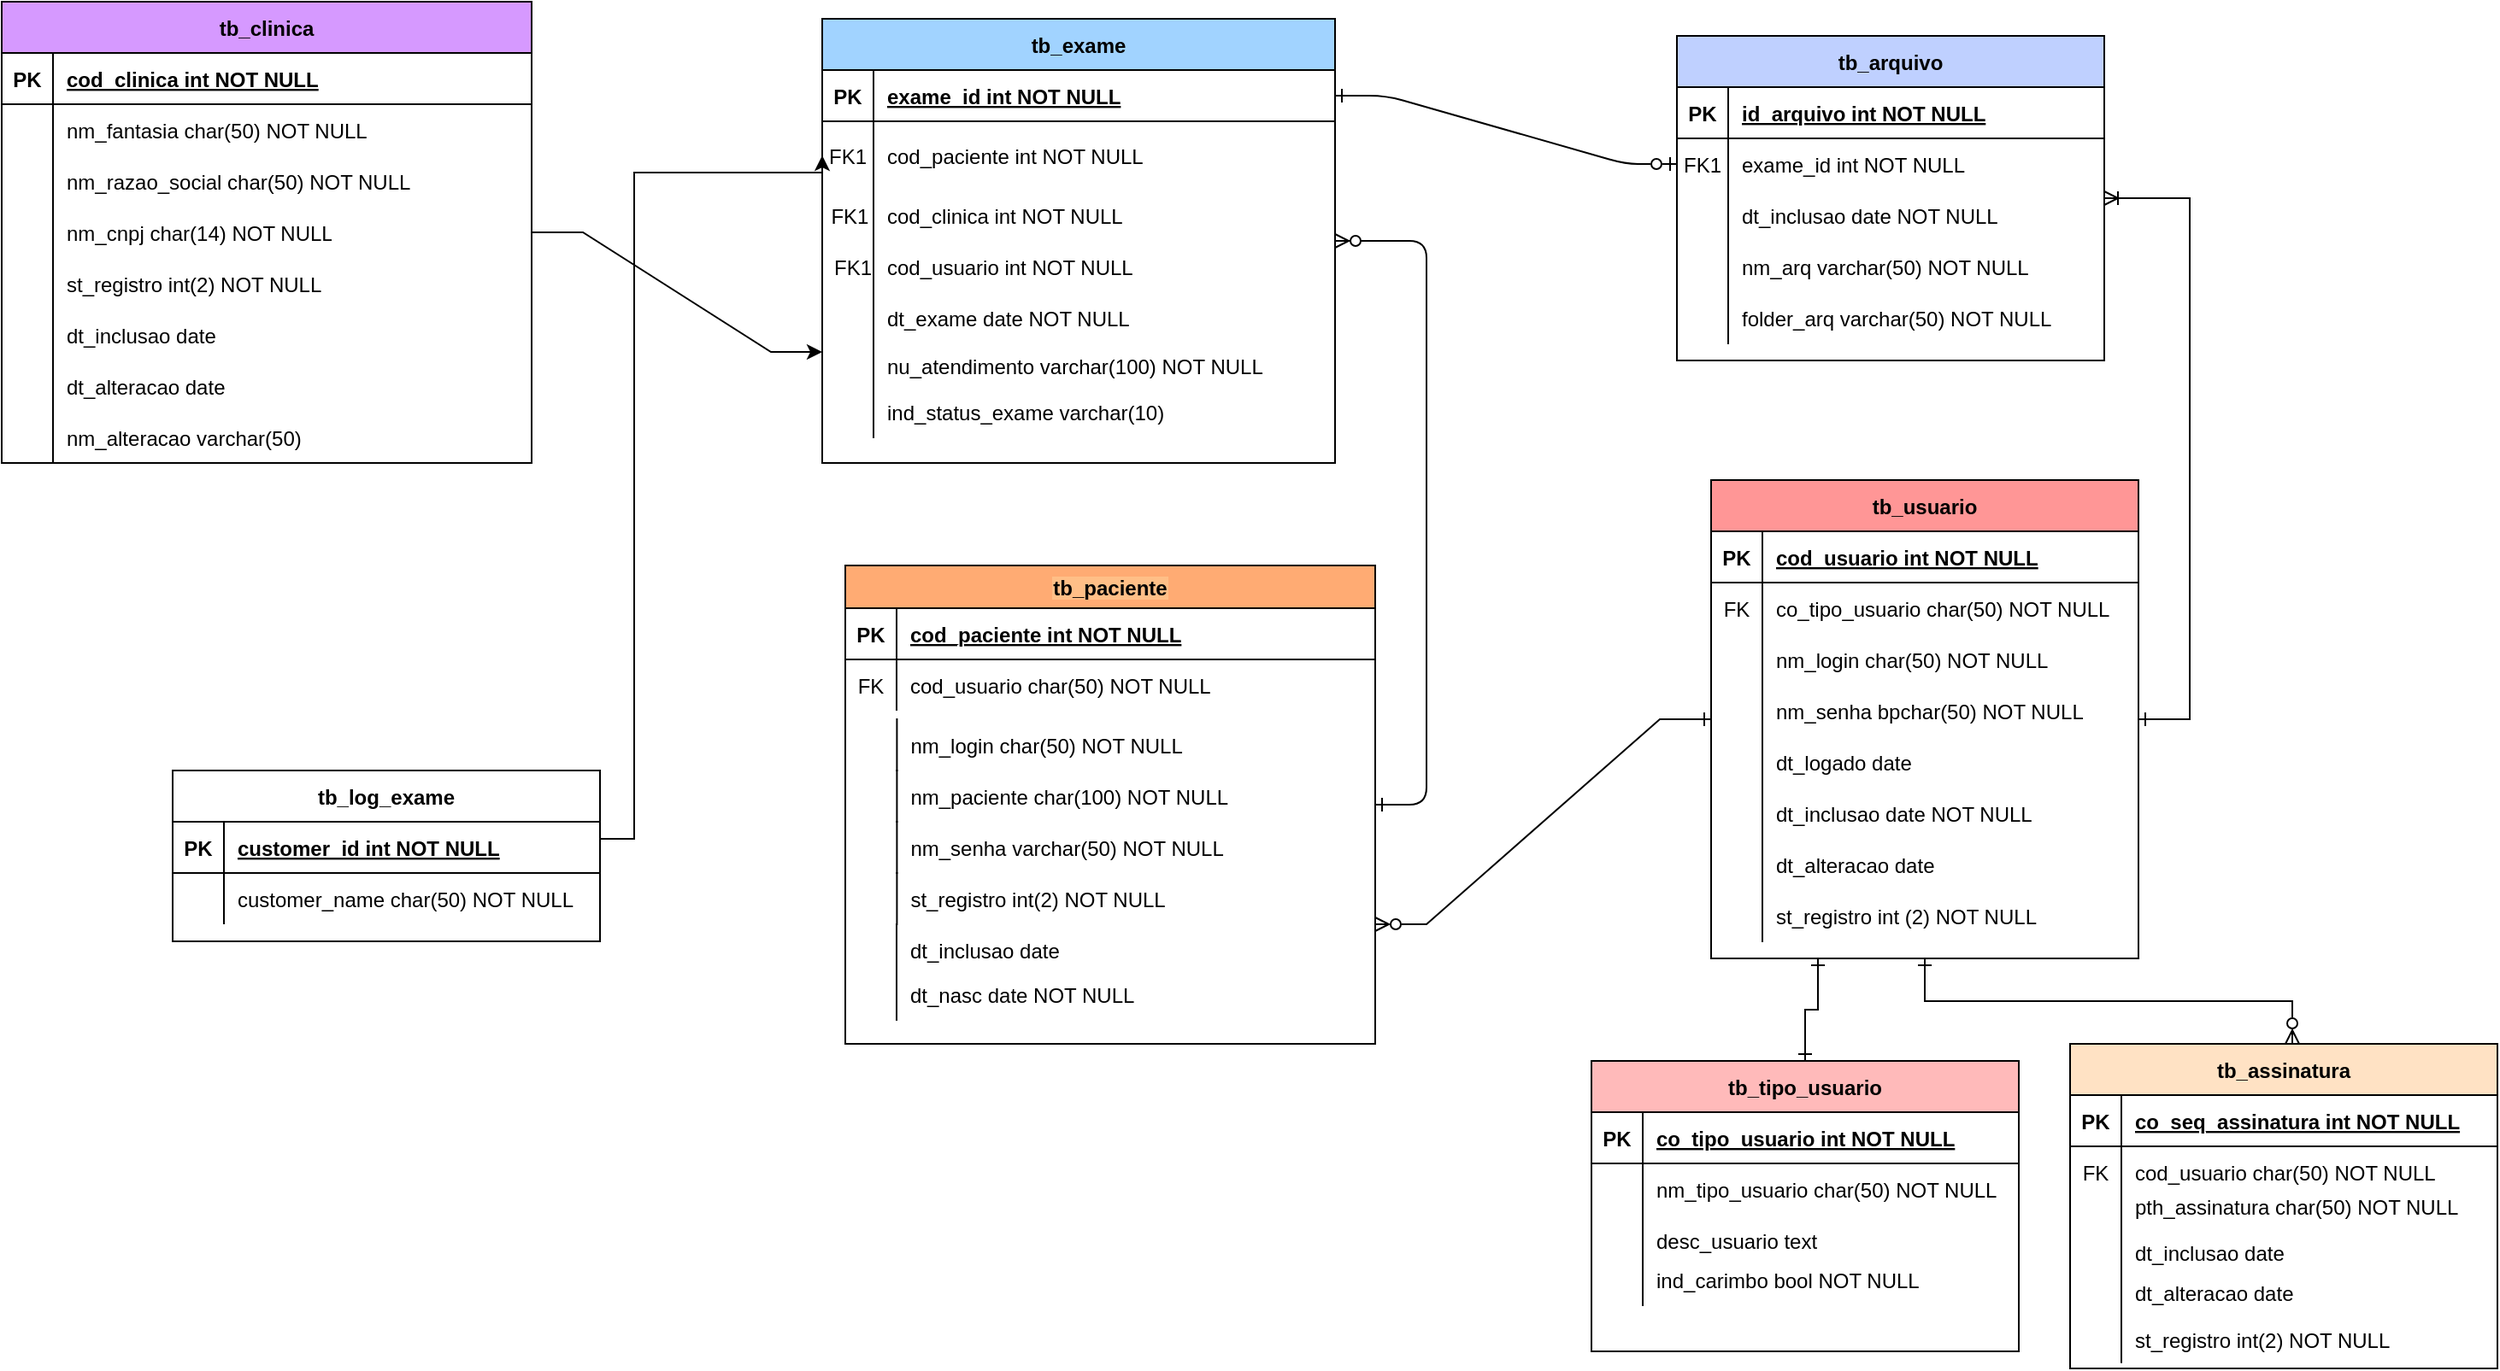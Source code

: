 <mxfile version="21.6.6" type="github">
  <diagram id="R2lEEEUBdFMjLlhIrx00" name="Page-1">
    <mxGraphModel dx="2359" dy="1923" grid="1" gridSize="10" guides="1" tooltips="1" connect="1" arrows="1" fold="1" page="1" pageScale="1" pageWidth="850" pageHeight="1100" math="0" shadow="0" extFonts="Permanent Marker^https://fonts.googleapis.com/css?family=Permanent+Marker">
      <root>
        <mxCell id="0" />
        <mxCell id="1" parent="0" />
        <mxCell id="C-vyLk0tnHw3VtMMgP7b-12" value="" style="edgeStyle=entityRelationEdgeStyle;endArrow=ERzeroToOne;startArrow=ERone;endFill=0;startFill=0;" parent="1" source="C-vyLk0tnHw3VtMMgP7b-3" target="C-vyLk0tnHw3VtMMgP7b-17" edge="1">
          <mxGeometry width="100" height="100" relative="1" as="geometry">
            <mxPoint x="400" y="180" as="sourcePoint" />
            <mxPoint x="460" y="205" as="targetPoint" />
          </mxGeometry>
        </mxCell>
        <mxCell id="cQwE3mgir7CWZ5x__9AR-60" style="edgeStyle=entityRelationEdgeStyle;rounded=0;orthogonalLoop=1;jettySize=auto;html=1;entryX=1;entryY=0.75;entryDx=0;entryDy=0;endArrow=ERzeroToMany;endFill=0;startArrow=ERone;startFill=0;" edge="1" parent="1" source="cQwE3mgir7CWZ5x__9AR-1" target="C-vyLk0tnHw3VtMMgP7b-23">
          <mxGeometry relative="1" as="geometry">
            <Array as="points">
              <mxPoint x="220" y="300" />
              <mxPoint x="240" y="300" />
            </Array>
          </mxGeometry>
        </mxCell>
        <mxCell id="cQwE3mgir7CWZ5x__9AR-61" style="edgeStyle=entityRelationEdgeStyle;rounded=0;orthogonalLoop=1;jettySize=auto;html=1;entryX=1;entryY=0.5;entryDx=0;entryDy=0;startArrow=ERone;startFill=0;endArrow=ERoneToMany;endFill=0;" edge="1" parent="1" source="cQwE3mgir7CWZ5x__9AR-1" target="C-vyLk0tnHw3VtMMgP7b-13">
          <mxGeometry relative="1" as="geometry" />
        </mxCell>
        <mxCell id="cQwE3mgir7CWZ5x__9AR-103" style="edgeStyle=orthogonalEdgeStyle;rounded=0;orthogonalLoop=1;jettySize=auto;html=1;entryX=0.52;entryY=0;entryDx=0;entryDy=0;entryPerimeter=0;endArrow=ERzeroToMany;endFill=0;targetPerimeterSpacing=-1;startArrow=ERone;startFill=0;" edge="1" parent="1" source="cQwE3mgir7CWZ5x__9AR-1" target="cQwE3mgir7CWZ5x__9AR-52">
          <mxGeometry relative="1" as="geometry" />
        </mxCell>
        <mxCell id="cQwE3mgir7CWZ5x__9AR-116" style="edgeStyle=orthogonalEdgeStyle;rounded=0;orthogonalLoop=1;jettySize=auto;html=1;entryX=0;entryY=0.5;entryDx=0;entryDy=0;" edge="1" parent="1" source="cQwE3mgir7CWZ5x__9AR-45" target="C-vyLk0tnHw3VtMMgP7b-6">
          <mxGeometry relative="1" as="geometry">
            <Array as="points">
              <mxPoint x="-320" y="290" />
              <mxPoint x="-320" y="-100" />
            </Array>
          </mxGeometry>
        </mxCell>
        <mxCell id="cQwE3mgir7CWZ5x__9AR-45" value="tb_log_exame" style="shape=table;startSize=30;container=1;collapsible=1;childLayout=tableLayout;fixedRows=1;rowLines=0;fontStyle=1;align=center;resizeLast=1;" vertex="1" parent="1">
          <mxGeometry x="-590" y="250" width="250" height="100" as="geometry" />
        </mxCell>
        <mxCell id="cQwE3mgir7CWZ5x__9AR-46" value="" style="shape=partialRectangle;collapsible=0;dropTarget=0;pointerEvents=0;fillColor=none;points=[[0,0.5],[1,0.5]];portConstraint=eastwest;top=0;left=0;right=0;bottom=1;" vertex="1" parent="cQwE3mgir7CWZ5x__9AR-45">
          <mxGeometry y="30" width="250" height="30" as="geometry" />
        </mxCell>
        <mxCell id="cQwE3mgir7CWZ5x__9AR-47" value="PK" style="shape=partialRectangle;overflow=hidden;connectable=0;fillColor=none;top=0;left=0;bottom=0;right=0;fontStyle=1;" vertex="1" parent="cQwE3mgir7CWZ5x__9AR-46">
          <mxGeometry width="30" height="30" as="geometry">
            <mxRectangle width="30" height="30" as="alternateBounds" />
          </mxGeometry>
        </mxCell>
        <mxCell id="cQwE3mgir7CWZ5x__9AR-48" value="customer_id int NOT NULL " style="shape=partialRectangle;overflow=hidden;connectable=0;fillColor=none;top=0;left=0;bottom=0;right=0;align=left;spacingLeft=6;fontStyle=5;" vertex="1" parent="cQwE3mgir7CWZ5x__9AR-46">
          <mxGeometry x="30" width="220" height="30" as="geometry">
            <mxRectangle width="220" height="30" as="alternateBounds" />
          </mxGeometry>
        </mxCell>
        <mxCell id="cQwE3mgir7CWZ5x__9AR-49" value="" style="shape=partialRectangle;collapsible=0;dropTarget=0;pointerEvents=0;fillColor=none;points=[[0,0.5],[1,0.5]];portConstraint=eastwest;top=0;left=0;right=0;bottom=0;" vertex="1" parent="cQwE3mgir7CWZ5x__9AR-45">
          <mxGeometry y="60" width="250" height="30" as="geometry" />
        </mxCell>
        <mxCell id="cQwE3mgir7CWZ5x__9AR-50" value="" style="shape=partialRectangle;overflow=hidden;connectable=0;fillColor=none;top=0;left=0;bottom=0;right=0;" vertex="1" parent="cQwE3mgir7CWZ5x__9AR-49">
          <mxGeometry width="30" height="30" as="geometry">
            <mxRectangle width="30" height="30" as="alternateBounds" />
          </mxGeometry>
        </mxCell>
        <mxCell id="cQwE3mgir7CWZ5x__9AR-51" value="customer_name char(50) NOT NULL" style="shape=partialRectangle;overflow=hidden;connectable=0;fillColor=none;top=0;left=0;bottom=0;right=0;align=left;spacingLeft=6;" vertex="1" parent="cQwE3mgir7CWZ5x__9AR-49">
          <mxGeometry x="30" width="220" height="30" as="geometry">
            <mxRectangle width="220" height="30" as="alternateBounds" />
          </mxGeometry>
        </mxCell>
        <mxCell id="cQwE3mgir7CWZ5x__9AR-75" value="" style="group" vertex="1" connectable="0" parent="1">
          <mxGeometry x="-680" y="-80" width="310" height="270" as="geometry" />
        </mxCell>
        <mxCell id="cQwE3mgir7CWZ5x__9AR-84" value="" style="group" vertex="1" connectable="0" parent="cQwE3mgir7CWZ5x__9AR-75">
          <mxGeometry x="-10" y="-120" width="310" height="270" as="geometry" />
        </mxCell>
        <mxCell id="cQwE3mgir7CWZ5x__9AR-85" value="" style="group" vertex="1" connectable="0" parent="cQwE3mgir7CWZ5x__9AR-84">
          <mxGeometry width="310" height="270" as="geometry" />
        </mxCell>
        <mxCell id="cQwE3mgir7CWZ5x__9AR-38" value="tb_clinica" style="shape=table;startSize=30;container=1;collapsible=1;childLayout=tableLayout;fixedRows=1;rowLines=0;fontStyle=1;align=center;resizeLast=1;fillColor=#D699FF;" vertex="1" parent="cQwE3mgir7CWZ5x__9AR-85">
          <mxGeometry width="310" height="270" as="geometry" />
        </mxCell>
        <mxCell id="cQwE3mgir7CWZ5x__9AR-39" value="" style="shape=partialRectangle;collapsible=0;dropTarget=0;pointerEvents=0;fillColor=none;points=[[0,0.5],[1,0.5]];portConstraint=eastwest;top=0;left=0;right=0;bottom=1;" vertex="1" parent="cQwE3mgir7CWZ5x__9AR-38">
          <mxGeometry y="30" width="310" height="30" as="geometry" />
        </mxCell>
        <mxCell id="cQwE3mgir7CWZ5x__9AR-40" value="PK" style="shape=partialRectangle;overflow=hidden;connectable=0;fillColor=none;top=0;left=0;bottom=0;right=0;fontStyle=1;" vertex="1" parent="cQwE3mgir7CWZ5x__9AR-39">
          <mxGeometry width="30" height="30" as="geometry">
            <mxRectangle width="30" height="30" as="alternateBounds" />
          </mxGeometry>
        </mxCell>
        <mxCell id="cQwE3mgir7CWZ5x__9AR-41" value="cod_clinica int NOT NULL " style="shape=partialRectangle;overflow=hidden;connectable=0;fillColor=none;top=0;left=0;bottom=0;right=0;align=left;spacingLeft=6;fontStyle=5;" vertex="1" parent="cQwE3mgir7CWZ5x__9AR-39">
          <mxGeometry x="30" width="280" height="30" as="geometry">
            <mxRectangle width="280" height="30" as="alternateBounds" />
          </mxGeometry>
        </mxCell>
        <mxCell id="cQwE3mgir7CWZ5x__9AR-42" value="" style="shape=partialRectangle;collapsible=0;dropTarget=0;pointerEvents=0;fillColor=none;points=[[0,0.5],[1,0.5]];portConstraint=eastwest;top=0;left=0;right=0;bottom=0;" vertex="1" parent="cQwE3mgir7CWZ5x__9AR-38">
          <mxGeometry y="60" width="310" height="30" as="geometry" />
        </mxCell>
        <mxCell id="cQwE3mgir7CWZ5x__9AR-43" value="" style="shape=partialRectangle;overflow=hidden;connectable=0;fillColor=none;top=0;left=0;bottom=0;right=0;" vertex="1" parent="cQwE3mgir7CWZ5x__9AR-42">
          <mxGeometry width="30" height="30" as="geometry">
            <mxRectangle width="30" height="30" as="alternateBounds" />
          </mxGeometry>
        </mxCell>
        <mxCell id="cQwE3mgir7CWZ5x__9AR-44" value="nm_fantasia char(50) NOT NULL" style="shape=partialRectangle;overflow=hidden;connectable=0;fillColor=none;top=0;left=0;bottom=0;right=0;align=left;spacingLeft=6;" vertex="1" parent="cQwE3mgir7CWZ5x__9AR-42">
          <mxGeometry x="30" width="280" height="30" as="geometry">
            <mxRectangle width="280" height="30" as="alternateBounds" />
          </mxGeometry>
        </mxCell>
        <mxCell id="cQwE3mgir7CWZ5x__9AR-69" value="nm_razao_social char(50) NOT NULL" style="shape=partialRectangle;overflow=hidden;connectable=0;fillColor=none;top=0;left=1;bottom=0;right=0;align=left;spacingLeft=6;" vertex="1" parent="cQwE3mgir7CWZ5x__9AR-85">
          <mxGeometry x="30" y="90" width="230" height="30" as="geometry">
            <mxRectangle width="220" height="30" as="alternateBounds" />
          </mxGeometry>
        </mxCell>
        <mxCell id="cQwE3mgir7CWZ5x__9AR-70" value="nm_cnpj char(14) NOT NULL" style="shape=partialRectangle;overflow=hidden;connectable=0;fillColor=none;top=0;left=1;bottom=0;right=0;align=left;spacingLeft=6;" vertex="1" parent="cQwE3mgir7CWZ5x__9AR-85">
          <mxGeometry x="30" y="120" width="163.75" height="30" as="geometry">
            <mxRectangle width="220" height="30" as="alternateBounds" />
          </mxGeometry>
        </mxCell>
        <mxCell id="cQwE3mgir7CWZ5x__9AR-71" value="st_registro int(2) NOT NULL" style="shape=partialRectangle;overflow=hidden;connectable=0;fillColor=none;top=0;left=1;bottom=0;right=0;align=left;spacingLeft=6;" vertex="1" parent="cQwE3mgir7CWZ5x__9AR-85">
          <mxGeometry x="30" y="150" width="163.75" height="30" as="geometry">
            <mxRectangle width="220" height="30" as="alternateBounds" />
          </mxGeometry>
        </mxCell>
        <mxCell id="cQwE3mgir7CWZ5x__9AR-72" value="dt_inclusao date" style="shape=partialRectangle;overflow=hidden;connectable=0;fillColor=none;top=0;left=1;bottom=0;right=0;align=left;spacingLeft=6;" vertex="1" parent="cQwE3mgir7CWZ5x__9AR-85">
          <mxGeometry x="30" y="180" width="163.75" height="30" as="geometry">
            <mxRectangle width="220" height="30" as="alternateBounds" />
          </mxGeometry>
        </mxCell>
        <mxCell id="cQwE3mgir7CWZ5x__9AR-73" value="dt_alteracao date" style="shape=partialRectangle;overflow=hidden;connectable=0;fillColor=none;top=0;left=1;bottom=0;right=0;align=left;spacingLeft=6;" vertex="1" parent="cQwE3mgir7CWZ5x__9AR-85">
          <mxGeometry x="30" y="210" width="163.75" height="30" as="geometry">
            <mxRectangle width="220" height="30" as="alternateBounds" />
          </mxGeometry>
        </mxCell>
        <mxCell id="cQwE3mgir7CWZ5x__9AR-74" value="nm_alteracao varchar(50)" style="shape=partialRectangle;overflow=hidden;connectable=0;fillColor=none;top=0;left=1;bottom=0;right=0;align=left;spacingLeft=6;" vertex="1" parent="cQwE3mgir7CWZ5x__9AR-85">
          <mxGeometry x="30" y="240" width="163.75" height="30" as="geometry">
            <mxRectangle width="220" height="30" as="alternateBounds" />
          </mxGeometry>
        </mxCell>
        <mxCell id="cQwE3mgir7CWZ5x__9AR-78" value="" style="group" vertex="1" connectable="0" parent="1">
          <mxGeometry x="290" y="-180" width="250" height="190" as="geometry" />
        </mxCell>
        <mxCell id="C-vyLk0tnHw3VtMMgP7b-13" value="tb_arquivo" style="shape=table;startSize=30;container=1;collapsible=1;childLayout=tableLayout;fixedRows=1;rowLines=0;fontStyle=1;align=center;resizeLast=1;fillColor=#BFD0FF;" parent="cQwE3mgir7CWZ5x__9AR-78" vertex="1">
          <mxGeometry width="250" height="190" as="geometry" />
        </mxCell>
        <mxCell id="C-vyLk0tnHw3VtMMgP7b-14" value="" style="shape=partialRectangle;collapsible=0;dropTarget=0;pointerEvents=0;fillColor=none;points=[[0,0.5],[1,0.5]];portConstraint=eastwest;top=0;left=0;right=0;bottom=1;" parent="C-vyLk0tnHw3VtMMgP7b-13" vertex="1">
          <mxGeometry y="30" width="250" height="30" as="geometry" />
        </mxCell>
        <mxCell id="C-vyLk0tnHw3VtMMgP7b-15" value="PK" style="shape=partialRectangle;overflow=hidden;connectable=0;fillColor=none;top=0;left=0;bottom=0;right=0;fontStyle=1;" parent="C-vyLk0tnHw3VtMMgP7b-14" vertex="1">
          <mxGeometry width="30" height="30" as="geometry">
            <mxRectangle width="30" height="30" as="alternateBounds" />
          </mxGeometry>
        </mxCell>
        <mxCell id="C-vyLk0tnHw3VtMMgP7b-16" value="id_arquivo int NOT NULL " style="shape=partialRectangle;overflow=hidden;connectable=0;fillColor=none;top=0;left=0;bottom=0;right=0;align=left;spacingLeft=6;fontStyle=5;" parent="C-vyLk0tnHw3VtMMgP7b-14" vertex="1">
          <mxGeometry x="30" width="220" height="30" as="geometry">
            <mxRectangle width="220" height="30" as="alternateBounds" />
          </mxGeometry>
        </mxCell>
        <mxCell id="C-vyLk0tnHw3VtMMgP7b-17" value="" style="shape=partialRectangle;collapsible=0;dropTarget=0;pointerEvents=0;fillColor=none;points=[[0,0.5],[1,0.5]];portConstraint=eastwest;top=0;left=0;right=0;bottom=0;" parent="C-vyLk0tnHw3VtMMgP7b-13" vertex="1">
          <mxGeometry y="60" width="250" height="30" as="geometry" />
        </mxCell>
        <mxCell id="C-vyLk0tnHw3VtMMgP7b-18" value="FK1" style="shape=partialRectangle;overflow=hidden;connectable=0;fillColor=none;top=0;left=0;bottom=0;right=0;" parent="C-vyLk0tnHw3VtMMgP7b-17" vertex="1">
          <mxGeometry width="30" height="30" as="geometry">
            <mxRectangle width="30" height="30" as="alternateBounds" />
          </mxGeometry>
        </mxCell>
        <mxCell id="C-vyLk0tnHw3VtMMgP7b-19" value="exame_id int NOT NULL" style="shape=partialRectangle;overflow=hidden;connectable=0;fillColor=none;top=0;left=0;bottom=0;right=0;align=left;spacingLeft=6;" parent="C-vyLk0tnHw3VtMMgP7b-17" vertex="1">
          <mxGeometry x="30" width="220" height="30" as="geometry">
            <mxRectangle width="220" height="30" as="alternateBounds" />
          </mxGeometry>
        </mxCell>
        <mxCell id="C-vyLk0tnHw3VtMMgP7b-20" value="" style="shape=partialRectangle;collapsible=0;dropTarget=0;pointerEvents=0;fillColor=none;points=[[0,0.5],[1,0.5]];portConstraint=eastwest;top=0;left=0;right=0;bottom=0;" parent="C-vyLk0tnHw3VtMMgP7b-13" vertex="1">
          <mxGeometry y="90" width="250" height="30" as="geometry" />
        </mxCell>
        <mxCell id="C-vyLk0tnHw3VtMMgP7b-21" value="" style="shape=partialRectangle;overflow=hidden;connectable=0;fillColor=none;top=0;left=0;bottom=0;right=0;" parent="C-vyLk0tnHw3VtMMgP7b-20" vertex="1">
          <mxGeometry width="30" height="30" as="geometry">
            <mxRectangle width="30" height="30" as="alternateBounds" />
          </mxGeometry>
        </mxCell>
        <mxCell id="C-vyLk0tnHw3VtMMgP7b-22" value="dt_inclusao date NOT NULL" style="shape=partialRectangle;overflow=hidden;connectable=0;fillColor=none;top=0;left=0;bottom=0;right=0;align=left;spacingLeft=6;" parent="C-vyLk0tnHw3VtMMgP7b-20" vertex="1">
          <mxGeometry x="30" width="220" height="30" as="geometry">
            <mxRectangle width="220" height="30" as="alternateBounds" />
          </mxGeometry>
        </mxCell>
        <mxCell id="cQwE3mgir7CWZ5x__9AR-76" value="nm_arq varchar(50) NOT NULL" style="shape=partialRectangle;overflow=hidden;connectable=0;fillColor=none;top=0;left=1;bottom=0;right=0;align=left;spacingLeft=6;" vertex="1" parent="cQwE3mgir7CWZ5x__9AR-78">
          <mxGeometry x="30" y="120" width="220" height="30" as="geometry">
            <mxRectangle width="220" height="30" as="alternateBounds" />
          </mxGeometry>
        </mxCell>
        <mxCell id="cQwE3mgir7CWZ5x__9AR-77" value="folder_arq varchar(50) NOT NULL" style="shape=partialRectangle;overflow=hidden;connectable=0;fillColor=none;top=0;left=1;bottom=0;right=0;align=left;spacingLeft=6;" vertex="1" parent="cQwE3mgir7CWZ5x__9AR-78">
          <mxGeometry x="30" y="150" width="220" height="30" as="geometry">
            <mxRectangle width="220" height="30" as="alternateBounds" />
          </mxGeometry>
        </mxCell>
        <mxCell id="cQwE3mgir7CWZ5x__9AR-79" style="edgeStyle=entityRelationEdgeStyle;rounded=0;orthogonalLoop=1;jettySize=auto;html=1;entryX=0;entryY=0.75;entryDx=0;entryDy=0;" edge="1" parent="1" source="cQwE3mgir7CWZ5x__9AR-38" target="C-vyLk0tnHw3VtMMgP7b-2">
          <mxGeometry relative="1" as="geometry" />
        </mxCell>
        <mxCell id="cQwE3mgir7CWZ5x__9AR-104" value="" style="group" vertex="1" connectable="0" parent="1">
          <mxGeometry x="520" y="410" width="250" height="190" as="geometry" />
        </mxCell>
        <mxCell id="cQwE3mgir7CWZ5x__9AR-52" value="tb_assinatura" style="shape=table;startSize=30;container=1;collapsible=1;childLayout=tableLayout;fixedRows=1;rowLines=0;fontStyle=1;align=center;resizeLast=1;fillColor=#FFE2C4;" vertex="1" parent="cQwE3mgir7CWZ5x__9AR-104">
          <mxGeometry width="250" height="190" as="geometry" />
        </mxCell>
        <mxCell id="cQwE3mgir7CWZ5x__9AR-53" value="" style="shape=partialRectangle;collapsible=0;dropTarget=0;pointerEvents=0;fillColor=none;points=[[0,0.5],[1,0.5]];portConstraint=eastwest;top=0;left=0;right=0;bottom=1;" vertex="1" parent="cQwE3mgir7CWZ5x__9AR-52">
          <mxGeometry y="30" width="250" height="30" as="geometry" />
        </mxCell>
        <mxCell id="cQwE3mgir7CWZ5x__9AR-54" value="PK" style="shape=partialRectangle;overflow=hidden;connectable=0;fillColor=none;top=0;left=0;bottom=0;right=0;fontStyle=1;" vertex="1" parent="cQwE3mgir7CWZ5x__9AR-53">
          <mxGeometry width="30" height="30" as="geometry">
            <mxRectangle width="30" height="30" as="alternateBounds" />
          </mxGeometry>
        </mxCell>
        <mxCell id="cQwE3mgir7CWZ5x__9AR-55" value="co_seq_assinatura int NOT NULL " style="shape=partialRectangle;overflow=hidden;connectable=0;fillColor=none;top=0;left=0;bottom=0;right=0;align=left;spacingLeft=6;fontStyle=5;" vertex="1" parent="cQwE3mgir7CWZ5x__9AR-53">
          <mxGeometry x="30" width="220" height="30" as="geometry">
            <mxRectangle width="220" height="30" as="alternateBounds" />
          </mxGeometry>
        </mxCell>
        <mxCell id="cQwE3mgir7CWZ5x__9AR-56" value="" style="shape=partialRectangle;collapsible=0;dropTarget=0;pointerEvents=0;fillColor=none;points=[[0,0.5],[1,0.5]];portConstraint=eastwest;top=0;left=0;right=0;bottom=0;" vertex="1" parent="cQwE3mgir7CWZ5x__9AR-52">
          <mxGeometry y="60" width="250" height="30" as="geometry" />
        </mxCell>
        <mxCell id="cQwE3mgir7CWZ5x__9AR-57" value="FK" style="shape=partialRectangle;overflow=hidden;connectable=0;fillColor=none;top=0;left=0;bottom=0;right=0;" vertex="1" parent="cQwE3mgir7CWZ5x__9AR-56">
          <mxGeometry width="30" height="30" as="geometry">
            <mxRectangle width="30" height="30" as="alternateBounds" />
          </mxGeometry>
        </mxCell>
        <mxCell id="cQwE3mgir7CWZ5x__9AR-58" value="cod_usuario char(50) NOT NULL" style="shape=partialRectangle;overflow=hidden;connectable=0;fillColor=none;top=0;left=0;bottom=0;right=0;align=left;spacingLeft=6;" vertex="1" parent="cQwE3mgir7CWZ5x__9AR-56">
          <mxGeometry x="30" width="220" height="30" as="geometry">
            <mxRectangle width="220" height="30" as="alternateBounds" />
          </mxGeometry>
        </mxCell>
        <mxCell id="cQwE3mgir7CWZ5x__9AR-99" value="pth_assinatura char(50) NOT NULL" style="shape=partialRectangle;overflow=hidden;connectable=0;fillColor=none;top=0;left=1;bottom=0;right=0;align=left;spacingLeft=6;" vertex="1" parent="cQwE3mgir7CWZ5x__9AR-104">
          <mxGeometry x="30" y="81.429" width="220" height="27.143" as="geometry">
            <mxRectangle width="220" height="30" as="alternateBounds" />
          </mxGeometry>
        </mxCell>
        <mxCell id="cQwE3mgir7CWZ5x__9AR-100" value="dt_inclusao date" style="shape=partialRectangle;overflow=hidden;connectable=0;fillColor=none;top=0;left=1;bottom=0;right=0;align=left;spacingLeft=6;" vertex="1" parent="cQwE3mgir7CWZ5x__9AR-104">
          <mxGeometry x="30" y="108.571" width="220" height="27.143" as="geometry">
            <mxRectangle width="220" height="30" as="alternateBounds" />
          </mxGeometry>
        </mxCell>
        <mxCell id="cQwE3mgir7CWZ5x__9AR-101" value="dt_alteracao date" style="shape=partialRectangle;overflow=hidden;connectable=0;fillColor=none;top=0;left=1;bottom=0;right=0;align=left;spacingLeft=6;" vertex="1" parent="cQwE3mgir7CWZ5x__9AR-104">
          <mxGeometry x="30" y="132.095" width="220" height="27.143" as="geometry">
            <mxRectangle width="220" height="30" as="alternateBounds" />
          </mxGeometry>
        </mxCell>
        <mxCell id="cQwE3mgir7CWZ5x__9AR-102" value="st_registro int(2) NOT NULL" style="shape=partialRectangle;overflow=hidden;connectable=0;fillColor=none;top=0;left=1;bottom=0;right=0;align=left;spacingLeft=6;" vertex="1" parent="cQwE3mgir7CWZ5x__9AR-104">
          <mxGeometry x="30" y="159.238" width="220" height="27.143" as="geometry">
            <mxRectangle width="220" height="30" as="alternateBounds" />
          </mxGeometry>
        </mxCell>
        <mxCell id="cQwE3mgir7CWZ5x__9AR-107" value="" style="group" vertex="1" connectable="0" parent="1">
          <mxGeometry x="240" y="420" width="250" height="170" as="geometry" />
        </mxCell>
        <mxCell id="cQwE3mgir7CWZ5x__9AR-8" value="tb_tipo_usuario" style="shape=table;startSize=30;container=1;collapsible=1;childLayout=tableLayout;fixedRows=1;rowLines=0;fontStyle=1;align=center;resizeLast=1;fillColor=#FFBABA;" vertex="1" parent="cQwE3mgir7CWZ5x__9AR-107">
          <mxGeometry width="250" height="170" as="geometry" />
        </mxCell>
        <mxCell id="cQwE3mgir7CWZ5x__9AR-9" value="" style="shape=partialRectangle;collapsible=0;dropTarget=0;pointerEvents=0;fillColor=none;points=[[0,0.5],[1,0.5]];portConstraint=eastwest;top=0;left=0;right=0;bottom=1;" vertex="1" parent="cQwE3mgir7CWZ5x__9AR-8">
          <mxGeometry y="30" width="250" height="30" as="geometry" />
        </mxCell>
        <mxCell id="cQwE3mgir7CWZ5x__9AR-10" value="PK" style="shape=partialRectangle;overflow=hidden;connectable=0;fillColor=none;top=0;left=0;bottom=0;right=0;fontStyle=1;" vertex="1" parent="cQwE3mgir7CWZ5x__9AR-9">
          <mxGeometry width="30" height="30" as="geometry">
            <mxRectangle width="30" height="30" as="alternateBounds" />
          </mxGeometry>
        </mxCell>
        <mxCell id="cQwE3mgir7CWZ5x__9AR-11" value="co_tipo_usuario int NOT NULL " style="shape=partialRectangle;overflow=hidden;connectable=0;fillColor=none;top=0;left=0;bottom=0;right=0;align=left;spacingLeft=6;fontStyle=5;" vertex="1" parent="cQwE3mgir7CWZ5x__9AR-9">
          <mxGeometry x="30" width="220" height="30" as="geometry">
            <mxRectangle width="220" height="30" as="alternateBounds" />
          </mxGeometry>
        </mxCell>
        <mxCell id="cQwE3mgir7CWZ5x__9AR-12" value="" style="shape=partialRectangle;collapsible=0;dropTarget=0;pointerEvents=0;fillColor=none;points=[[0,0.5],[1,0.5]];portConstraint=eastwest;top=0;left=0;right=0;bottom=0;" vertex="1" parent="cQwE3mgir7CWZ5x__9AR-8">
          <mxGeometry y="60" width="250" height="30" as="geometry" />
        </mxCell>
        <mxCell id="cQwE3mgir7CWZ5x__9AR-13" value="" style="shape=partialRectangle;overflow=hidden;connectable=0;fillColor=none;top=0;left=0;bottom=0;right=0;" vertex="1" parent="cQwE3mgir7CWZ5x__9AR-12">
          <mxGeometry width="30" height="30" as="geometry">
            <mxRectangle width="30" height="30" as="alternateBounds" />
          </mxGeometry>
        </mxCell>
        <mxCell id="cQwE3mgir7CWZ5x__9AR-14" value="nm_tipo_usuario char(50) NOT NULL" style="shape=partialRectangle;overflow=hidden;connectable=0;fillColor=none;top=0;left=0;bottom=0;right=0;align=left;spacingLeft=6;" vertex="1" parent="cQwE3mgir7CWZ5x__9AR-12">
          <mxGeometry x="30" width="220" height="30" as="geometry">
            <mxRectangle width="220" height="30" as="alternateBounds" />
          </mxGeometry>
        </mxCell>
        <mxCell id="cQwE3mgir7CWZ5x__9AR-105" value="desc_usuario text" style="shape=partialRectangle;overflow=hidden;connectable=0;fillColor=none;top=0;left=1;bottom=0;right=0;align=left;spacingLeft=6;" vertex="1" parent="cQwE3mgir7CWZ5x__9AR-107">
          <mxGeometry x="30" y="90" width="220" height="30" as="geometry">
            <mxRectangle width="220" height="30" as="alternateBounds" />
          </mxGeometry>
        </mxCell>
        <mxCell id="cQwE3mgir7CWZ5x__9AR-106" value="ind_carimbo bool NOT NULL" style="shape=partialRectangle;overflow=hidden;connectable=0;fillColor=none;top=0;left=1;bottom=0;right=0;align=left;spacingLeft=6;" vertex="1" parent="cQwE3mgir7CWZ5x__9AR-107">
          <mxGeometry x="30" y="113" width="220" height="30" as="geometry">
            <mxRectangle width="220" height="30" as="alternateBounds" />
          </mxGeometry>
        </mxCell>
        <mxCell id="cQwE3mgir7CWZ5x__9AR-108" style="edgeStyle=orthogonalEdgeStyle;rounded=0;orthogonalLoop=1;jettySize=auto;html=1;entryX=0.25;entryY=1;entryDx=0;entryDy=0;startArrow=ERone;startFill=0;endArrow=ERone;endFill=0;" edge="1" parent="1" source="cQwE3mgir7CWZ5x__9AR-8" target="cQwE3mgir7CWZ5x__9AR-1">
          <mxGeometry relative="1" as="geometry" />
        </mxCell>
        <mxCell id="C-vyLk0tnHw3VtMMgP7b-1" value="" style="edgeStyle=entityRelationEdgeStyle;endArrow=ERzeroToMany;startArrow=ERone;endFill=1;startFill=0;" parent="1" source="C-vyLk0tnHw3VtMMgP7b-23" target="C-vyLk0tnHw3VtMMgP7b-2" edge="1">
          <mxGeometry width="100" height="100" relative="1" as="geometry">
            <mxPoint x="-140" y="561" as="sourcePoint" />
            <mxPoint x="50" y="180" as="targetPoint" />
            <Array as="points">
              <mxPoint x="240" y="180" />
              <mxPoint x="240" y="90" />
              <mxPoint x="220" y="110" />
              <mxPoint x="200" y="170" />
            </Array>
          </mxGeometry>
        </mxCell>
        <mxCell id="cQwE3mgir7CWZ5x__9AR-86" value="" style="group;fillColor=default;" vertex="1" connectable="0" parent="1">
          <mxGeometry x="-196.5" y="130" width="310" height="280" as="geometry" />
        </mxCell>
        <mxCell id="cQwE3mgir7CWZ5x__9AR-94" value="" style="group" vertex="1" connectable="0" parent="cQwE3mgir7CWZ5x__9AR-86">
          <mxGeometry width="310" height="280" as="geometry" />
        </mxCell>
        <mxCell id="C-vyLk0tnHw3VtMMgP7b-23" value="tb_paciente" style="shape=table;startSize=25;container=1;collapsible=1;childLayout=tableLayout;fixedRows=1;rowLines=0;fontStyle=1;align=center;resizeLast=1;labelBackgroundColor=#FFBF87;fillColor=#FFAB73;" parent="cQwE3mgir7CWZ5x__9AR-94" vertex="1">
          <mxGeometry width="310" height="280" as="geometry" />
        </mxCell>
        <mxCell id="C-vyLk0tnHw3VtMMgP7b-24" value="" style="shape=partialRectangle;collapsible=0;dropTarget=0;pointerEvents=0;fillColor=none;points=[[0,0.5],[1,0.5]];portConstraint=eastwest;top=0;left=0;right=0;bottom=1;" parent="C-vyLk0tnHw3VtMMgP7b-23" vertex="1">
          <mxGeometry y="25" width="310" height="30" as="geometry" />
        </mxCell>
        <mxCell id="C-vyLk0tnHw3VtMMgP7b-25" value="PK" style="shape=partialRectangle;overflow=hidden;connectable=0;fillColor=none;top=0;left=0;bottom=0;right=0;fontStyle=1;" parent="C-vyLk0tnHw3VtMMgP7b-24" vertex="1">
          <mxGeometry width="30" height="30" as="geometry">
            <mxRectangle width="30" height="30" as="alternateBounds" />
          </mxGeometry>
        </mxCell>
        <mxCell id="C-vyLk0tnHw3VtMMgP7b-26" value="cod_paciente int NOT NULL " style="shape=partialRectangle;overflow=hidden;connectable=0;fillColor=none;top=0;left=0;bottom=0;right=0;align=left;spacingLeft=6;fontStyle=5;" parent="C-vyLk0tnHw3VtMMgP7b-24" vertex="1">
          <mxGeometry x="30" width="280" height="30" as="geometry">
            <mxRectangle width="280" height="30" as="alternateBounds" />
          </mxGeometry>
        </mxCell>
        <mxCell id="C-vyLk0tnHw3VtMMgP7b-27" value="" style="shape=partialRectangle;collapsible=0;dropTarget=0;pointerEvents=0;fillColor=none;points=[[0,0.5],[1,0.5]];portConstraint=eastwest;top=0;left=0;right=0;bottom=0;" parent="C-vyLk0tnHw3VtMMgP7b-23" vertex="1">
          <mxGeometry y="55" width="310" height="30" as="geometry" />
        </mxCell>
        <mxCell id="C-vyLk0tnHw3VtMMgP7b-28" value="FK" style="shape=partialRectangle;overflow=hidden;connectable=0;fillColor=none;top=0;left=0;bottom=0;right=0;" parent="C-vyLk0tnHw3VtMMgP7b-27" vertex="1">
          <mxGeometry width="30" height="30" as="geometry">
            <mxRectangle width="30" height="30" as="alternateBounds" />
          </mxGeometry>
        </mxCell>
        <mxCell id="C-vyLk0tnHw3VtMMgP7b-29" value="cod_usuario char(50) NOT NULL" style="shape=partialRectangle;overflow=hidden;connectable=0;fillColor=none;top=0;left=0;bottom=0;right=0;align=left;spacingLeft=6;" parent="C-vyLk0tnHw3VtMMgP7b-27" vertex="1">
          <mxGeometry x="30" width="280" height="30" as="geometry">
            <mxRectangle width="280" height="30" as="alternateBounds" />
          </mxGeometry>
        </mxCell>
        <mxCell id="cQwE3mgir7CWZ5x__9AR-80" value="" style="group" vertex="1" connectable="0" parent="cQwE3mgir7CWZ5x__9AR-94">
          <mxGeometry x="30.2" y="90" width="250.8" height="60" as="geometry" />
        </mxCell>
        <mxCell id="cQwE3mgir7CWZ5x__9AR-67" value="nm_login char(50) NOT NULL" style="shape=partialRectangle;overflow=hidden;connectable=0;fillColor=none;top=0;left=1;bottom=0;right=0;align=left;spacingLeft=6;" vertex="1" parent="cQwE3mgir7CWZ5x__9AR-80">
          <mxGeometry width="250.8" height="30" as="geometry">
            <mxRectangle width="220" height="30" as="alternateBounds" />
          </mxGeometry>
        </mxCell>
        <mxCell id="cQwE3mgir7CWZ5x__9AR-68" value="nm_paciente char(100) NOT NULL" style="shape=partialRectangle;overflow=hidden;connectable=0;fillColor=none;top=0;left=1;bottom=0;right=0;align=left;spacingLeft=6;" vertex="1" parent="cQwE3mgir7CWZ5x__9AR-80">
          <mxGeometry y="30" width="250.8" height="30" as="geometry">
            <mxRectangle width="220" height="30" as="alternateBounds" />
          </mxGeometry>
        </mxCell>
        <mxCell id="cQwE3mgir7CWZ5x__9AR-87" value="" style="group" vertex="1" connectable="0" parent="cQwE3mgir7CWZ5x__9AR-94">
          <mxGeometry x="30.2" y="150" width="250.8" height="60" as="geometry" />
        </mxCell>
        <mxCell id="cQwE3mgir7CWZ5x__9AR-88" value="nm_senha varchar(50) NOT NULL" style="shape=partialRectangle;overflow=hidden;connectable=0;fillColor=none;top=0;left=1;bottom=0;right=0;align=left;spacingLeft=6;" vertex="1" parent="cQwE3mgir7CWZ5x__9AR-87">
          <mxGeometry width="250.8" height="30" as="geometry">
            <mxRectangle width="220" height="30" as="alternateBounds" />
          </mxGeometry>
        </mxCell>
        <mxCell id="cQwE3mgir7CWZ5x__9AR-89" value="st_registro int(2) NOT NULL" style="shape=partialRectangle;overflow=hidden;connectable=0;fillColor=none;top=0;left=1;bottom=0;right=0;align=left;spacingLeft=6;" vertex="1" parent="cQwE3mgir7CWZ5x__9AR-87">
          <mxGeometry y="30" width="250.8" height="30" as="geometry">
            <mxRectangle width="220" height="30" as="alternateBounds" />
          </mxGeometry>
        </mxCell>
        <mxCell id="cQwE3mgir7CWZ5x__9AR-91" value="dt_inclusao date " style="shape=partialRectangle;overflow=hidden;connectable=0;fillColor=none;top=0;left=1;bottom=0;right=0;align=left;spacingLeft=6;" vertex="1" parent="cQwE3mgir7CWZ5x__9AR-94">
          <mxGeometry x="30" y="210" width="280" height="30" as="geometry">
            <mxRectangle width="220" height="30" as="alternateBounds" />
          </mxGeometry>
        </mxCell>
        <mxCell id="cQwE3mgir7CWZ5x__9AR-93" value="dt_nasc date NOT NULL " style="shape=partialRectangle;overflow=hidden;connectable=0;fillColor=none;top=0;left=1;bottom=0;right=0;align=left;spacingLeft=6;" vertex="1" parent="cQwE3mgir7CWZ5x__9AR-94">
          <mxGeometry x="30" y="236" width="280" height="30" as="geometry">
            <mxRectangle width="220" height="30" as="alternateBounds" />
          </mxGeometry>
        </mxCell>
        <mxCell id="cQwE3mgir7CWZ5x__9AR-90" value="" style="group" vertex="1" connectable="0" parent="1">
          <mxGeometry x="-210" y="-190" width="300" height="260" as="geometry" />
        </mxCell>
        <mxCell id="cQwE3mgir7CWZ5x__9AR-29" value="" style="group" vertex="1" connectable="0" parent="cQwE3mgir7CWZ5x__9AR-90">
          <mxGeometry width="300" height="260" as="geometry" />
        </mxCell>
        <mxCell id="C-vyLk0tnHw3VtMMgP7b-2" value="tb_exame" style="shape=table;startSize=30;container=1;collapsible=1;childLayout=tableLayout;fixedRows=1;rowLines=0;fontStyle=1;align=center;resizeLast=1;fillColor=#A1D3FF;" parent="cQwE3mgir7CWZ5x__9AR-29" vertex="1">
          <mxGeometry width="300" height="260" as="geometry" />
        </mxCell>
        <mxCell id="C-vyLk0tnHw3VtMMgP7b-3" value="" style="shape=partialRectangle;collapsible=0;dropTarget=0;pointerEvents=0;fillColor=none;points=[[0,0.5],[1,0.5]];portConstraint=eastwest;top=0;left=0;right=0;bottom=1;" parent="C-vyLk0tnHw3VtMMgP7b-2" vertex="1">
          <mxGeometry y="30" width="300" height="30" as="geometry" />
        </mxCell>
        <mxCell id="C-vyLk0tnHw3VtMMgP7b-4" value="PK" style="shape=partialRectangle;overflow=hidden;connectable=0;fillColor=none;top=0;left=0;bottom=0;right=0;fontStyle=1;" parent="C-vyLk0tnHw3VtMMgP7b-3" vertex="1">
          <mxGeometry width="30" height="30" as="geometry">
            <mxRectangle width="30" height="30" as="alternateBounds" />
          </mxGeometry>
        </mxCell>
        <mxCell id="C-vyLk0tnHw3VtMMgP7b-5" value="exame_id int NOT NULL " style="shape=partialRectangle;overflow=hidden;connectable=0;fillColor=none;top=0;left=0;bottom=0;right=0;align=left;spacingLeft=6;fontStyle=5;" parent="C-vyLk0tnHw3VtMMgP7b-3" vertex="1">
          <mxGeometry x="30" width="270" height="30" as="geometry">
            <mxRectangle width="270" height="30" as="alternateBounds" />
          </mxGeometry>
        </mxCell>
        <mxCell id="C-vyLk0tnHw3VtMMgP7b-6" value="" style="shape=partialRectangle;collapsible=0;dropTarget=0;pointerEvents=0;fillColor=none;points=[[0,0.5],[1,0.5]];portConstraint=eastwest;top=0;left=0;right=0;bottom=0;" parent="C-vyLk0tnHw3VtMMgP7b-2" vertex="1">
          <mxGeometry y="60" width="300" height="40" as="geometry" />
        </mxCell>
        <mxCell id="C-vyLk0tnHw3VtMMgP7b-7" value="FK1" style="shape=partialRectangle;overflow=hidden;connectable=0;fillColor=none;top=0;left=0;bottom=0;right=0;" parent="C-vyLk0tnHw3VtMMgP7b-6" vertex="1">
          <mxGeometry width="30" height="40" as="geometry">
            <mxRectangle width="30" height="40" as="alternateBounds" />
          </mxGeometry>
        </mxCell>
        <mxCell id="C-vyLk0tnHw3VtMMgP7b-8" value="cod_paciente int NOT NULL" style="shape=partialRectangle;overflow=hidden;connectable=0;fillColor=none;top=0;left=0;bottom=0;right=0;align=left;spacingLeft=6;" parent="C-vyLk0tnHw3VtMMgP7b-6" vertex="1">
          <mxGeometry x="30" width="270" height="40" as="geometry">
            <mxRectangle width="270" height="40" as="alternateBounds" />
          </mxGeometry>
        </mxCell>
        <mxCell id="C-vyLk0tnHw3VtMMgP7b-9" value="" style="shape=partialRectangle;collapsible=0;dropTarget=0;pointerEvents=0;fillColor=none;points=[[0,0.5],[1,0.5]];portConstraint=eastwest;top=0;left=0;right=0;bottom=0;" parent="C-vyLk0tnHw3VtMMgP7b-2" vertex="1">
          <mxGeometry y="100" width="300" height="30" as="geometry" />
        </mxCell>
        <mxCell id="C-vyLk0tnHw3VtMMgP7b-10" value="" style="shape=partialRectangle;overflow=hidden;connectable=0;fillColor=none;top=0;left=0;bottom=0;right=0;" parent="C-vyLk0tnHw3VtMMgP7b-9" vertex="1">
          <mxGeometry width="300" height="30" as="geometry">
            <mxRectangle width="300" height="30" as="alternateBounds" />
          </mxGeometry>
        </mxCell>
        <mxCell id="cQwE3mgir7CWZ5x__9AR-28" value="" style="group" vertex="1" connectable="0" parent="cQwE3mgir7CWZ5x__9AR-29">
          <mxGeometry y="100" width="270" height="30" as="geometry" />
        </mxCell>
        <mxCell id="cQwE3mgir7CWZ5x__9AR-25" value="FK1" style="shape=partialRectangle;overflow=hidden;connectable=0;fillColor=none;top=0;left=0;bottom=0;right=0;" vertex="1" parent="cQwE3mgir7CWZ5x__9AR-28">
          <mxGeometry width="32.4" height="30" as="geometry">
            <mxRectangle width="30" height="30" as="alternateBounds" />
          </mxGeometry>
        </mxCell>
        <mxCell id="cQwE3mgir7CWZ5x__9AR-26" value="cod_clinica int NOT NULL" style="shape=partialRectangle;overflow=hidden;connectable=0;fillColor=none;top=0;left=1;bottom=0;right=0;align=left;spacingLeft=6;" vertex="1" parent="cQwE3mgir7CWZ5x__9AR-28">
          <mxGeometry x="30" width="177" height="30" as="geometry">
            <mxRectangle width="220" height="30" as="alternateBounds" />
          </mxGeometry>
        </mxCell>
        <mxCell id="cQwE3mgir7CWZ5x__9AR-30" value="" style="group" vertex="1" connectable="0" parent="cQwE3mgir7CWZ5x__9AR-29">
          <mxGeometry y="130" width="300" height="30" as="geometry" />
        </mxCell>
        <mxCell id="cQwE3mgir7CWZ5x__9AR-31" value="FK1" style="shape=partialRectangle;overflow=hidden;connectable=0;fillColor=none;top=0;left=0;bottom=0;right=0;" vertex="1" parent="cQwE3mgir7CWZ5x__9AR-30">
          <mxGeometry width="36" height="30" as="geometry">
            <mxRectangle width="30" height="30" as="alternateBounds" />
          </mxGeometry>
        </mxCell>
        <mxCell id="cQwE3mgir7CWZ5x__9AR-32" value="cod_usuario int NOT NULL" style="shape=partialRectangle;overflow=hidden;connectable=0;fillColor=none;top=0;left=1;bottom=0;right=0;align=left;spacingLeft=6;" vertex="1" parent="cQwE3mgir7CWZ5x__9AR-30">
          <mxGeometry x="30" width="270" height="30" as="geometry">
            <mxRectangle width="220" height="30" as="alternateBounds" />
          </mxGeometry>
        </mxCell>
        <mxCell id="cQwE3mgir7CWZ5x__9AR-34" value="" style="group" vertex="1" connectable="0" parent="cQwE3mgir7CWZ5x__9AR-29">
          <mxGeometry y="160" width="290" height="30" as="geometry" />
        </mxCell>
        <mxCell id="cQwE3mgir7CWZ5x__9AR-35" value="" style="shape=partialRectangle;overflow=hidden;connectable=0;fillColor=none;top=0;left=0;bottom=0;right=0;" vertex="1" parent="cQwE3mgir7CWZ5x__9AR-34">
          <mxGeometry width="34.8" height="30" as="geometry">
            <mxRectangle width="30" height="30" as="alternateBounds" />
          </mxGeometry>
        </mxCell>
        <mxCell id="cQwE3mgir7CWZ5x__9AR-36" value="dt_exame date NOT NULL" style="shape=partialRectangle;overflow=hidden;connectable=0;fillColor=none;top=0;left=1;bottom=0;right=0;align=left;spacingLeft=6;" vertex="1" parent="cQwE3mgir7CWZ5x__9AR-34">
          <mxGeometry x="30" width="260" height="30" as="geometry">
            <mxRectangle width="220" height="30" as="alternateBounds" />
          </mxGeometry>
        </mxCell>
        <mxCell id="cQwE3mgir7CWZ5x__9AR-96" value="" style="shape=partialRectangle;overflow=hidden;connectable=0;fillColor=none;top=0;left=0;bottom=0;right=0;" vertex="1" parent="cQwE3mgir7CWZ5x__9AR-29">
          <mxGeometry x="5" y="220" width="31.2" height="30" as="geometry">
            <mxRectangle width="30" height="30" as="alternateBounds" />
          </mxGeometry>
        </mxCell>
        <mxCell id="cQwE3mgir7CWZ5x__9AR-97" value="ind_status_exame varchar(10)" style="shape=partialRectangle;overflow=hidden;connectable=0;fillColor=none;top=0;left=1;bottom=0;right=0;align=left;spacingLeft=6;" vertex="1" parent="cQwE3mgir7CWZ5x__9AR-29">
          <mxGeometry x="30" y="215" width="230" height="30" as="geometry">
            <mxRectangle width="220" height="30" as="alternateBounds" />
          </mxGeometry>
        </mxCell>
        <mxCell id="cQwE3mgir7CWZ5x__9AR-81" value="" style="group" vertex="1" connectable="0" parent="cQwE3mgir7CWZ5x__9AR-90">
          <mxGeometry x="5" y="193" width="260" height="30" as="geometry" />
        </mxCell>
        <mxCell id="cQwE3mgir7CWZ5x__9AR-82" value="" style="shape=partialRectangle;overflow=hidden;connectable=0;fillColor=none;top=0;left=0;bottom=0;right=0;" vertex="1" parent="cQwE3mgir7CWZ5x__9AR-81">
          <mxGeometry width="31.2" height="30" as="geometry">
            <mxRectangle width="30" height="30" as="alternateBounds" />
          </mxGeometry>
        </mxCell>
        <mxCell id="cQwE3mgir7CWZ5x__9AR-83" value="nu_atendimento varchar(100) NOT NULL" style="shape=partialRectangle;overflow=hidden;connectable=0;fillColor=none;top=0;left=1;bottom=0;right=0;align=left;spacingLeft=6;" vertex="1" parent="cQwE3mgir7CWZ5x__9AR-81">
          <mxGeometry x="25" y="-5" width="230" height="30" as="geometry">
            <mxRectangle width="220" height="30" as="alternateBounds" />
          </mxGeometry>
        </mxCell>
        <mxCell id="cQwE3mgir7CWZ5x__9AR-115" value="" style="group" vertex="1" connectable="0" parent="1">
          <mxGeometry x="310" y="80" width="250" height="280" as="geometry" />
        </mxCell>
        <mxCell id="cQwE3mgir7CWZ5x__9AR-1" value="tb_usuario" style="shape=table;startSize=30;container=1;collapsible=1;childLayout=tableLayout;fixedRows=1;rowLines=0;fontStyle=1;align=center;resizeLast=1;fillColor=#FF9696;" vertex="1" parent="cQwE3mgir7CWZ5x__9AR-115">
          <mxGeometry width="250" height="280" as="geometry" />
        </mxCell>
        <mxCell id="cQwE3mgir7CWZ5x__9AR-2" value="" style="shape=partialRectangle;collapsible=0;dropTarget=0;pointerEvents=0;fillColor=none;points=[[0,0.5],[1,0.5]];portConstraint=eastwest;top=0;left=0;right=0;bottom=1;" vertex="1" parent="cQwE3mgir7CWZ5x__9AR-1">
          <mxGeometry y="30" width="250" height="30" as="geometry" />
        </mxCell>
        <mxCell id="cQwE3mgir7CWZ5x__9AR-3" value="PK" style="shape=partialRectangle;overflow=hidden;connectable=0;fillColor=none;top=0;left=0;bottom=0;right=0;fontStyle=1;" vertex="1" parent="cQwE3mgir7CWZ5x__9AR-2">
          <mxGeometry width="30" height="30" as="geometry">
            <mxRectangle width="30" height="30" as="alternateBounds" />
          </mxGeometry>
        </mxCell>
        <mxCell id="cQwE3mgir7CWZ5x__9AR-4" value="cod_usuario int NOT NULL " style="shape=partialRectangle;overflow=hidden;connectable=0;fillColor=none;top=0;left=0;bottom=0;right=0;align=left;spacingLeft=6;fontStyle=5;" vertex="1" parent="cQwE3mgir7CWZ5x__9AR-2">
          <mxGeometry x="30" width="220" height="30" as="geometry">
            <mxRectangle width="220" height="30" as="alternateBounds" />
          </mxGeometry>
        </mxCell>
        <mxCell id="cQwE3mgir7CWZ5x__9AR-5" value="" style="shape=partialRectangle;collapsible=0;dropTarget=0;pointerEvents=0;fillColor=none;points=[[0,0.5],[1,0.5]];portConstraint=eastwest;top=0;left=0;right=0;bottom=0;" vertex="1" parent="cQwE3mgir7CWZ5x__9AR-1">
          <mxGeometry y="60" width="250" height="30" as="geometry" />
        </mxCell>
        <mxCell id="cQwE3mgir7CWZ5x__9AR-6" value="FK" style="shape=partialRectangle;overflow=hidden;connectable=0;fillColor=none;top=0;left=0;bottom=0;right=0;" vertex="1" parent="cQwE3mgir7CWZ5x__9AR-5">
          <mxGeometry width="30" height="30" as="geometry">
            <mxRectangle width="30" height="30" as="alternateBounds" />
          </mxGeometry>
        </mxCell>
        <mxCell id="cQwE3mgir7CWZ5x__9AR-7" value="co_tipo_usuario char(50) NOT NULL" style="shape=partialRectangle;overflow=hidden;connectable=0;fillColor=none;top=0;left=0;bottom=0;right=0;align=left;spacingLeft=6;" vertex="1" parent="cQwE3mgir7CWZ5x__9AR-5">
          <mxGeometry x="30" width="220" height="30" as="geometry">
            <mxRectangle width="220" height="30" as="alternateBounds" />
          </mxGeometry>
        </mxCell>
        <mxCell id="cQwE3mgir7CWZ5x__9AR-109" value="nm_login char(50) NOT NULL" style="shape=partialRectangle;overflow=hidden;connectable=0;fillColor=none;top=0;left=1;bottom=0;right=0;align=left;spacingLeft=6;" vertex="1" parent="cQwE3mgir7CWZ5x__9AR-115">
          <mxGeometry x="30" y="90" width="220" height="30" as="geometry">
            <mxRectangle width="220" height="30" as="alternateBounds" />
          </mxGeometry>
        </mxCell>
        <mxCell id="cQwE3mgir7CWZ5x__9AR-110" value="nm_senha bpchar(50) NOT NULL" style="shape=partialRectangle;overflow=hidden;connectable=0;fillColor=none;top=0;left=1;bottom=0;right=0;align=left;spacingLeft=6;" vertex="1" parent="cQwE3mgir7CWZ5x__9AR-115">
          <mxGeometry x="30" y="120" width="220" height="30" as="geometry">
            <mxRectangle width="220" height="30" as="alternateBounds" />
          </mxGeometry>
        </mxCell>
        <mxCell id="cQwE3mgir7CWZ5x__9AR-111" value="dt_logado date " style="shape=partialRectangle;overflow=hidden;connectable=0;fillColor=none;top=0;left=1;bottom=0;right=0;align=left;spacingLeft=6;" vertex="1" parent="cQwE3mgir7CWZ5x__9AR-115">
          <mxGeometry x="30" y="150" width="220" height="30" as="geometry">
            <mxRectangle width="220" height="30" as="alternateBounds" />
          </mxGeometry>
        </mxCell>
        <mxCell id="cQwE3mgir7CWZ5x__9AR-112" value="dt_inclusao date NOT NULL " style="shape=partialRectangle;overflow=hidden;connectable=0;fillColor=none;top=0;left=1;bottom=0;right=0;align=left;spacingLeft=6;" vertex="1" parent="cQwE3mgir7CWZ5x__9AR-115">
          <mxGeometry x="30" y="180" width="220" height="30" as="geometry">
            <mxRectangle width="220" height="30" as="alternateBounds" />
          </mxGeometry>
        </mxCell>
        <mxCell id="cQwE3mgir7CWZ5x__9AR-113" value="dt_alteracao date " style="shape=partialRectangle;overflow=hidden;connectable=0;fillColor=none;top=0;left=1;bottom=0;right=0;align=left;spacingLeft=6;" vertex="1" parent="cQwE3mgir7CWZ5x__9AR-115">
          <mxGeometry x="30" y="210" width="220" height="30" as="geometry">
            <mxRectangle width="220" height="30" as="alternateBounds" />
          </mxGeometry>
        </mxCell>
        <mxCell id="cQwE3mgir7CWZ5x__9AR-114" value="st_registro int (2) NOT NULL " style="shape=partialRectangle;overflow=hidden;connectable=0;fillColor=none;top=0;left=1;bottom=0;right=0;align=left;spacingLeft=6;" vertex="1" parent="cQwE3mgir7CWZ5x__9AR-115">
          <mxGeometry x="30" y="240" width="220" height="30" as="geometry">
            <mxRectangle width="220" height="30" as="alternateBounds" />
          </mxGeometry>
        </mxCell>
      </root>
    </mxGraphModel>
  </diagram>
</mxfile>
